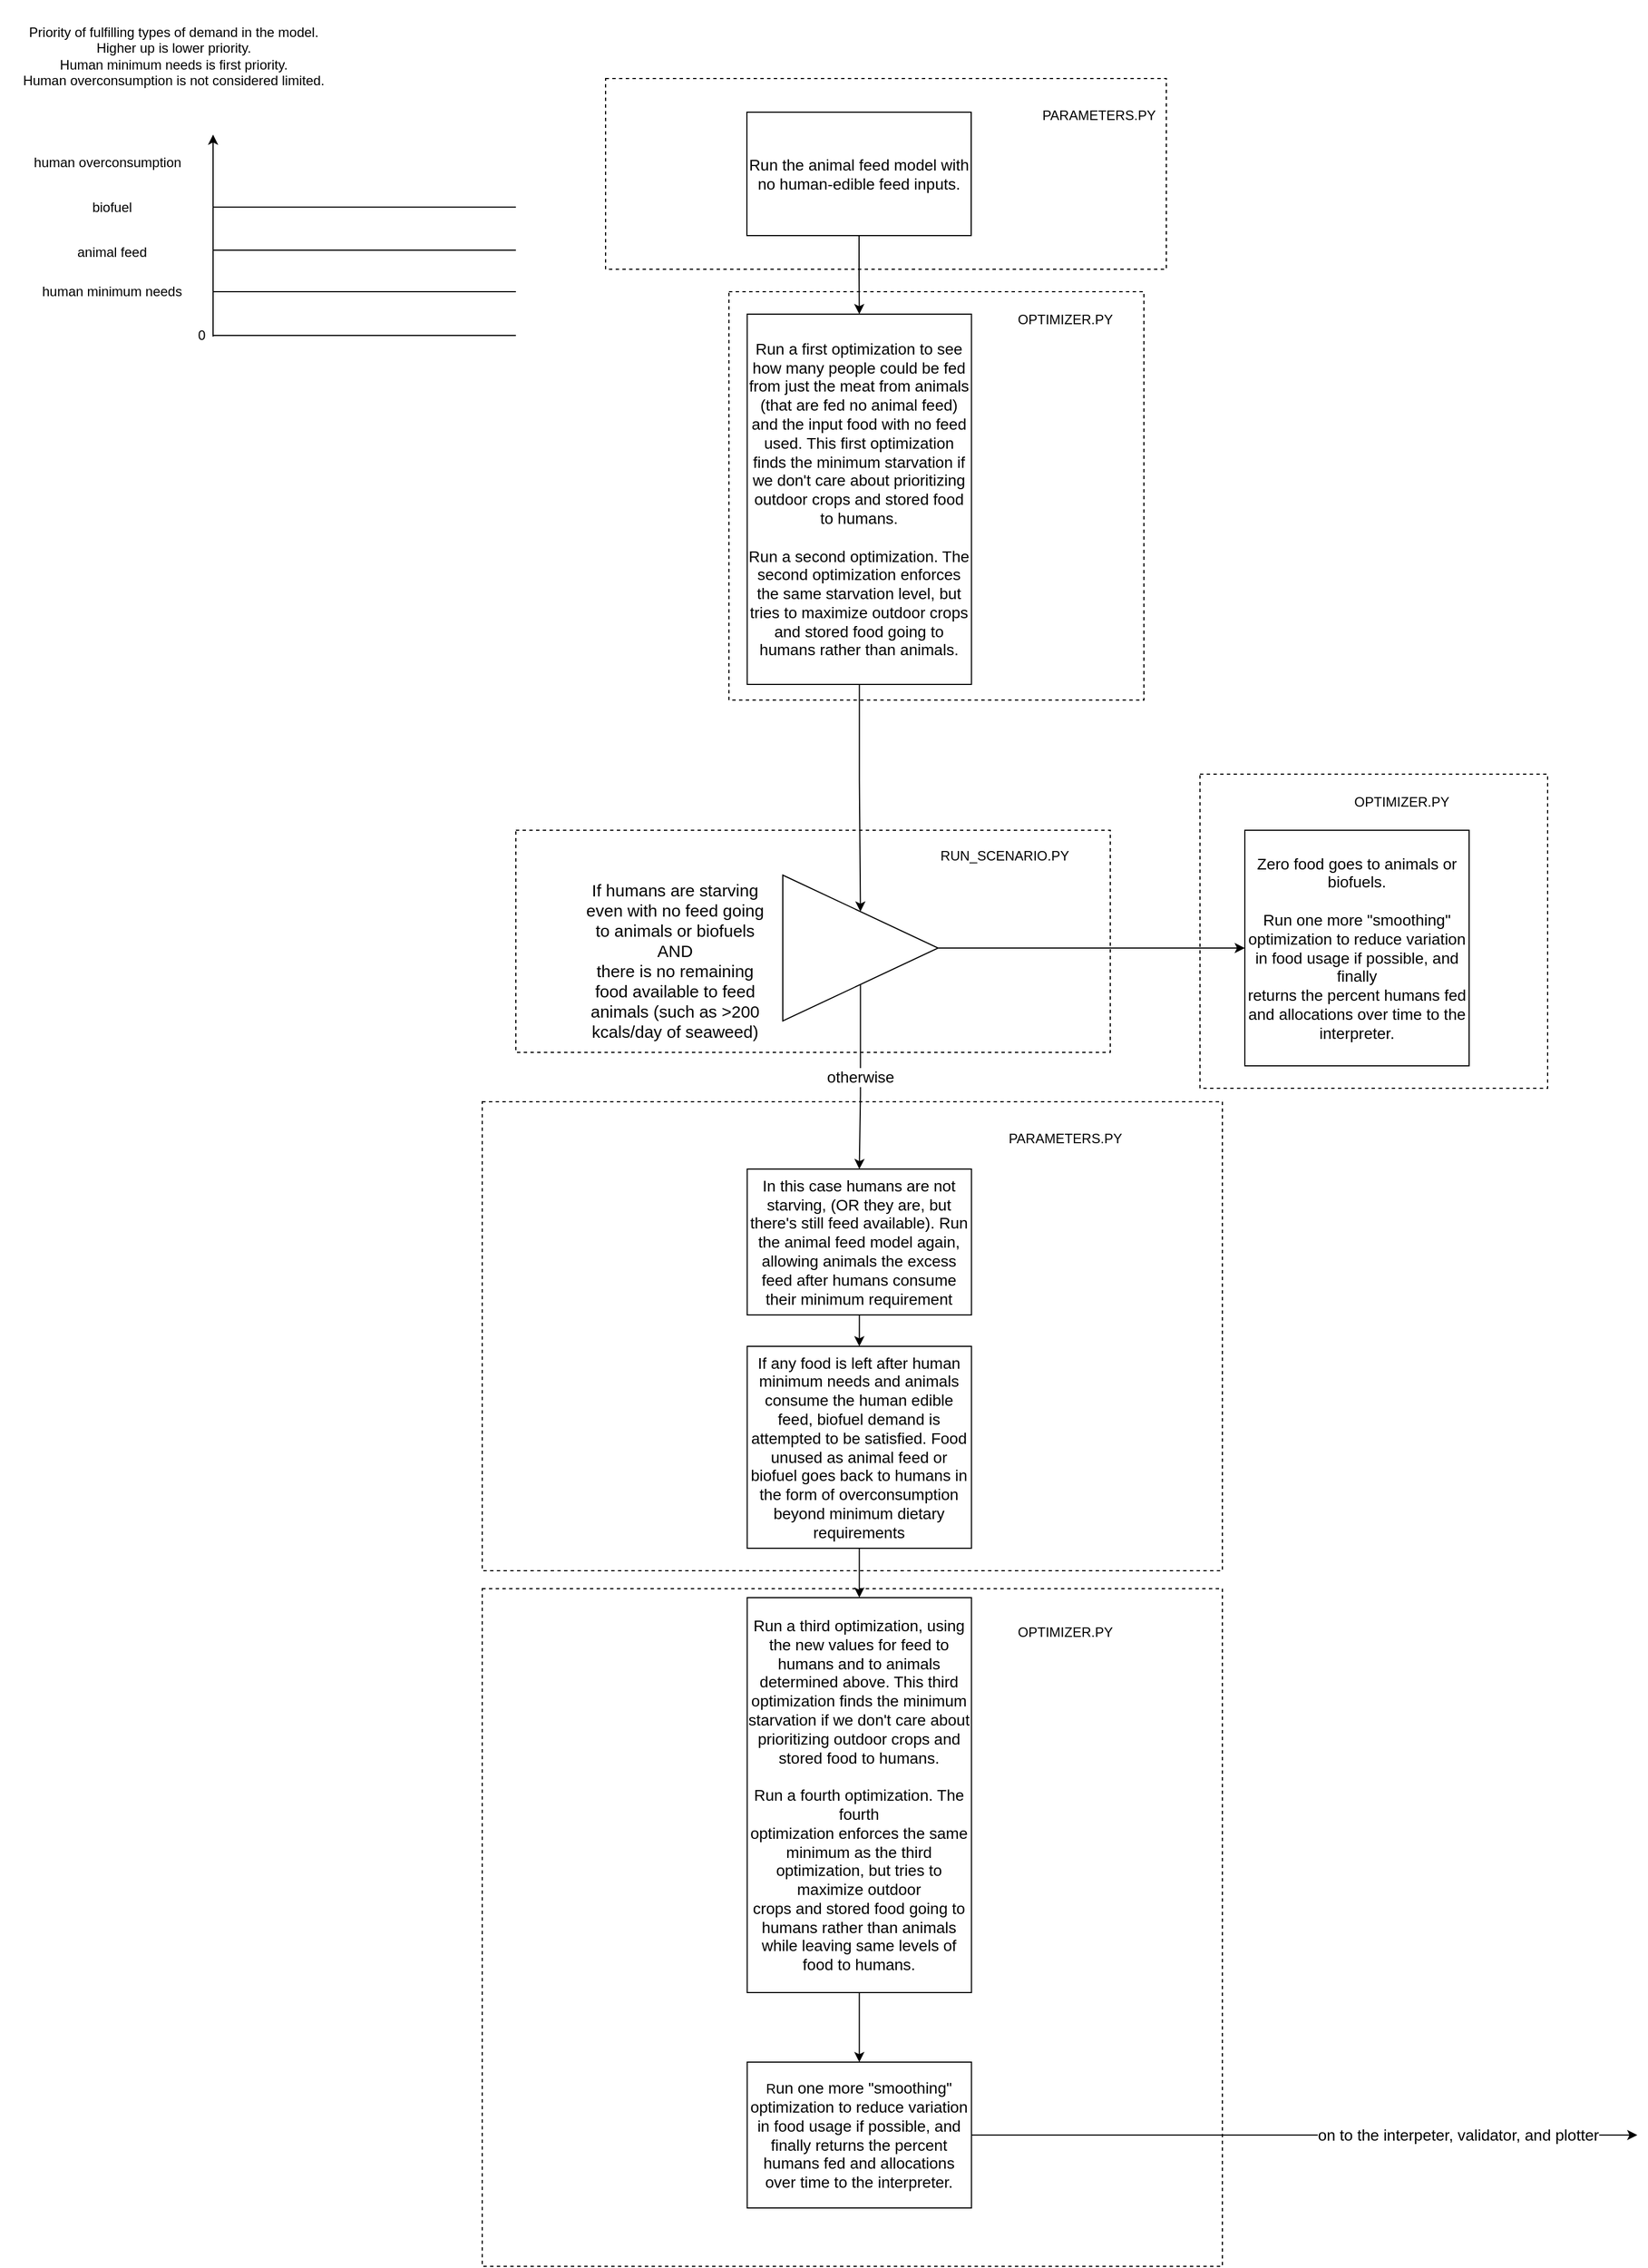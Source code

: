 <mxfile version="22.1.1" type="github">
  <diagram name="Page-1" id="jVV0RAuZTFDPRcbFIyok">
    <mxGraphModel dx="1021" dy="537" grid="1" gridSize="10" guides="1" tooltips="1" connect="1" arrows="1" fold="1" page="1" pageScale="1" pageWidth="1654" pageHeight="2336" math="0" shadow="0">
      <root>
        <mxCell id="0" />
        <mxCell id="1" parent="0" />
        <mxCell id="iWHlyYUsSo8P8iGn-lNc-35" value="" style="rounded=0;whiteSpace=wrap;html=1;labelBackgroundColor=none;fillColor=none;dashed=1;" vertex="1" parent="1">
          <mxGeometry x="560" y="1242" width="660" height="418" as="geometry" />
        </mxCell>
        <mxCell id="iWHlyYUsSo8P8iGn-lNc-36" value="" style="rounded=0;whiteSpace=wrap;html=1;labelBackgroundColor=none;fillColor=none;dashed=1;" vertex="1" parent="1">
          <mxGeometry x="590" y="1000" width="530" height="198" as="geometry" />
        </mxCell>
        <mxCell id="iWHlyYUsSo8P8iGn-lNc-37" value="" style="rounded=0;whiteSpace=wrap;html=1;labelBackgroundColor=none;fillColor=none;dashed=1;" vertex="1" parent="1">
          <mxGeometry x="560" y="1676" width="660" height="604" as="geometry" />
        </mxCell>
        <mxCell id="iWHlyYUsSo8P8iGn-lNc-43" value="" style="rounded=0;whiteSpace=wrap;html=1;labelBackgroundColor=none;fillColor=none;dashed=1;" vertex="1" parent="1">
          <mxGeometry x="1200" y="950" width="310" height="280" as="geometry" />
        </mxCell>
        <mxCell id="iWHlyYUsSo8P8iGn-lNc-51" value="" style="rounded=0;whiteSpace=wrap;html=1;labelBackgroundColor=none;fillColor=none;dashed=1;" vertex="1" parent="1">
          <mxGeometry x="780" y="520" width="370" height="364" as="geometry" />
        </mxCell>
        <mxCell id="iWHlyYUsSo8P8iGn-lNc-2" style="edgeStyle=orthogonalEdgeStyle;rounded=0;orthogonalLoop=1;jettySize=auto;html=1;" edge="1" parent="1" source="iWHlyYUsSo8P8iGn-lNc-1">
          <mxGeometry relative="1" as="geometry">
            <mxPoint x="1240" y="1105" as="targetPoint" />
          </mxGeometry>
        </mxCell>
        <mxCell id="iWHlyYUsSo8P8iGn-lNc-3" value="&lt;font style=&quot;font-size: 14px;&quot;&gt;otherwise&lt;/font&gt;" style="edgeStyle=orthogonalEdgeStyle;rounded=0;orthogonalLoop=1;jettySize=auto;html=1;entryX=0.5;entryY=0;entryDx=0;entryDy=0;" edge="1" parent="1" source="iWHlyYUsSo8P8iGn-lNc-1" target="iWHlyYUsSo8P8iGn-lNc-5">
          <mxGeometry relative="1" as="geometry">
            <mxPoint x="896.25" y="1436.4" as="targetPoint" />
          </mxGeometry>
        </mxCell>
        <mxCell id="iWHlyYUsSo8P8iGn-lNc-1" value="" style="triangle;whiteSpace=wrap;html=1;" vertex="1" parent="1">
          <mxGeometry x="828" y="1040" width="138.5" height="130" as="geometry" />
        </mxCell>
        <mxCell id="iWHlyYUsSo8P8iGn-lNc-4" value="&lt;font style=&quot;font-size: 14px;&quot;&gt;Zero food goes to animals or biofuels.&lt;br&gt;&lt;br&gt;&lt;/font&gt;&lt;font style=&quot;font-size: 14px;&quot;&gt;Run one more &quot;smoothing&quot; &lt;br&gt;optimization to reduce variation in food usage if possible, and finally &lt;br&gt;returns the percent humans fed and allocations over time to the &lt;br&gt;interpreter.&lt;/font&gt;" style="rounded=0;whiteSpace=wrap;html=1;" vertex="1" parent="1">
          <mxGeometry x="1240" y="1000" width="200" height="210" as="geometry" />
        </mxCell>
        <mxCell id="iWHlyYUsSo8P8iGn-lNc-7" value="" style="edgeStyle=orthogonalEdgeStyle;rounded=0;orthogonalLoop=1;jettySize=auto;html=1;entryX=0.5;entryY=0;entryDx=0;entryDy=0;exitX=0.5;exitY=1;exitDx=0;exitDy=0;" edge="1" parent="1" source="iWHlyYUsSo8P8iGn-lNc-29" target="iWHlyYUsSo8P8iGn-lNc-14">
          <mxGeometry x="0.073" y="254" relative="1" as="geometry">
            <mxPoint x="890" y="1580" as="sourcePoint" />
            <mxPoint x="896.5" y="1700" as="targetPoint" />
            <Array as="points" />
            <mxPoint as="offset" />
          </mxGeometry>
        </mxCell>
        <mxCell id="iWHlyYUsSo8P8iGn-lNc-30" style="edgeStyle=orthogonalEdgeStyle;rounded=0;orthogonalLoop=1;jettySize=auto;html=1;entryX=0.5;entryY=0;entryDx=0;entryDy=0;" edge="1" parent="1" source="iWHlyYUsSo8P8iGn-lNc-5" target="iWHlyYUsSo8P8iGn-lNc-29">
          <mxGeometry relative="1" as="geometry" />
        </mxCell>
        <mxCell id="iWHlyYUsSo8P8iGn-lNc-5" value="&lt;font style=&quot;font-size: 14px;&quot;&gt;In this case humans are not starving, (OR they are, but there&#39;s still feed available). Run the animal feed model again, allowing animals the excess feed after humans consume their minimum requirement&lt;/font&gt;" style="rounded=0;whiteSpace=wrap;html=1;" vertex="1" parent="1">
          <mxGeometry x="796.25" y="1302" width="200" height="130" as="geometry" />
        </mxCell>
        <mxCell id="iWHlyYUsSo8P8iGn-lNc-13" style="edgeStyle=orthogonalEdgeStyle;rounded=0;orthogonalLoop=1;jettySize=auto;html=1;" edge="1" parent="1" source="iWHlyYUsSo8P8iGn-lNc-12" target="iWHlyYUsSo8P8iGn-lNc-1">
          <mxGeometry relative="1" as="geometry" />
        </mxCell>
        <mxCell id="iWHlyYUsSo8P8iGn-lNc-12" value="&lt;font style=&quot;font-size: 14px;&quot;&gt;Run a first optimization to see how many people could be fed from just the meat from animals (that are fed no animal feed) and the input food with no feed used. This first optimization finds the minimum starvation if we don&#39;t care about prioritizing outdoor crops and stored food to humans. &lt;br&gt;&lt;br&gt;Run a second optimization. The second optimization enforces the same starvation level, but tries to maximize outdoor crops and stored food going to humans rather than animals.&lt;/font&gt;" style="rounded=0;whiteSpace=wrap;html=1;" vertex="1" parent="1">
          <mxGeometry x="796.25" y="540" width="200" height="330" as="geometry" />
        </mxCell>
        <mxCell id="iWHlyYUsSo8P8iGn-lNc-19" style="edgeStyle=orthogonalEdgeStyle;rounded=0;orthogonalLoop=1;jettySize=auto;html=1;" edge="1" parent="1" source="iWHlyYUsSo8P8iGn-lNc-14" target="iWHlyYUsSo8P8iGn-lNc-18">
          <mxGeometry relative="1" as="geometry" />
        </mxCell>
        <mxCell id="iWHlyYUsSo8P8iGn-lNc-14" value="&lt;font style=&quot;font-size: 14px;&quot;&gt;Run a third optimization, using the new values for feed to humans and to animals determined above&lt;/font&gt;&lt;font style=&quot;font-size: 14px;&quot;&gt;. This third&lt;br&gt; optimization finds the minimum starvation if we don&#39;t care about &lt;br&gt;prioritizing outdoor crops and stored food to humans. &lt;br&gt;&lt;br&gt;Run a fourth optimization. The fourth &lt;br&gt;optimization enforces the same minimum as the third optimization, but tries to maximize outdoor &lt;br&gt;crops and stored food going to humans rather than animals while leaving same levels of food to humans.&lt;br&gt;&lt;/font&gt;" style="rounded=0;whiteSpace=wrap;html=1;" vertex="1" parent="1">
          <mxGeometry x="796.25" y="1684" width="200" height="352" as="geometry" />
        </mxCell>
        <mxCell id="iWHlyYUsSo8P8iGn-lNc-16" style="edgeStyle=orthogonalEdgeStyle;rounded=0;orthogonalLoop=1;jettySize=auto;html=1;entryX=0.5;entryY=0;entryDx=0;entryDy=0;" edge="1" parent="1" source="iWHlyYUsSo8P8iGn-lNc-15" target="iWHlyYUsSo8P8iGn-lNc-12">
          <mxGeometry relative="1" as="geometry" />
        </mxCell>
        <mxCell id="iWHlyYUsSo8P8iGn-lNc-15" value="&lt;font style=&quot;font-size: 14px;&quot;&gt;Run the animal feed model with no human-edible feed inputs.&lt;br&gt;&lt;/font&gt;" style="rounded=0;whiteSpace=wrap;html=1;" vertex="1" parent="1">
          <mxGeometry x="796" y="360" width="200" height="110" as="geometry" />
        </mxCell>
        <mxCell id="iWHlyYUsSo8P8iGn-lNc-33" value="" style="edgeStyle=orthogonalEdgeStyle;rounded=0;orthogonalLoop=1;jettySize=auto;html=1;" edge="1" parent="1" source="iWHlyYUsSo8P8iGn-lNc-18">
          <mxGeometry x="1" y="-12" relative="1" as="geometry">
            <mxPoint x="1590" y="2163" as="targetPoint" />
            <mxPoint x="10" y="-5" as="offset" />
          </mxGeometry>
        </mxCell>
        <mxCell id="iWHlyYUsSo8P8iGn-lNc-34" value="&lt;font style=&quot;font-size: 14px;&quot;&gt;on to the interpeter, validator, and plotter&lt;/font&gt;" style="edgeLabel;html=1;align=center;verticalAlign=middle;resizable=0;points=[];" vertex="1" connectable="0" parent="iWHlyYUsSo8P8iGn-lNc-33">
          <mxGeometry x="-0.026" y="-1" relative="1" as="geometry">
            <mxPoint x="144" y="-1" as="offset" />
          </mxGeometry>
        </mxCell>
        <mxCell id="iWHlyYUsSo8P8iGn-lNc-18" value="R&lt;font style=&quot;font-size: 14px;&quot;&gt;un one more &quot;smoothing&quot; optimization to reduce variation in food usage if possible, and finally returns the percent humans fed and allocations over time to the interpreter.&lt;br&gt;&lt;/font&gt;" style="rounded=0;whiteSpace=wrap;html=1;" vertex="1" parent="1">
          <mxGeometry x="796.25" y="2098" width="200" height="130" as="geometry" />
        </mxCell>
        <mxCell id="iWHlyYUsSo8P8iGn-lNc-20" value="&lt;font style=&quot;font-size: 15px;&quot;&gt;If humans are starving even with no feed going to animals or biofuels&lt;br&gt;AND&lt;br&gt; there is no remaining food available to feed animals (such as &amp;gt;200 kcals/day of seaweed)&lt;br&gt;&lt;/font&gt;" style="text;whiteSpace=wrap;html=1;align=center;" vertex="1" parent="1">
          <mxGeometry x="648" y="1038" width="168" height="100" as="geometry" />
        </mxCell>
        <mxCell id="iWHlyYUsSo8P8iGn-lNc-29" value="&lt;font style=&quot;font-size: 14px;&quot;&gt;If any food is left after human minimum needs and animals consume the human edible feed, biofuel demand is attempted to be satisfied.&lt;/font&gt;&lt;font style=&quot;font-size: 14px;&quot;&gt; Food unused as animal feed or biofuel goes back to humans in the form of overconsumption beyond minimum dietary requirements&lt;/font&gt;" style="rounded=0;whiteSpace=wrap;html=1;" vertex="1" parent="1">
          <mxGeometry x="796.25" y="1460" width="200" height="180" as="geometry" />
        </mxCell>
        <mxCell id="iWHlyYUsSo8P8iGn-lNc-39" value="OPTIMIZER.PY" style="text;html=1;strokeColor=none;fillColor=none;align=center;verticalAlign=middle;whiteSpace=wrap;rounded=0;" vertex="1" parent="1">
          <mxGeometry x="1050" y="1700" width="60" height="30" as="geometry" />
        </mxCell>
        <mxCell id="iWHlyYUsSo8P8iGn-lNc-41" value="PARAMETERS.PY" style="text;html=1;strokeColor=none;fillColor=none;align=center;verticalAlign=middle;whiteSpace=wrap;rounded=0;" vertex="1" parent="1">
          <mxGeometry x="1050" y="1260" width="60" height="30" as="geometry" />
        </mxCell>
        <mxCell id="iWHlyYUsSo8P8iGn-lNc-42" value="RUN_SCENARIO.PY" style="text;html=1;strokeColor=none;fillColor=none;align=center;verticalAlign=middle;whiteSpace=wrap;rounded=0;" vertex="1" parent="1">
          <mxGeometry x="996" y="1008" width="60" height="30" as="geometry" />
        </mxCell>
        <mxCell id="iWHlyYUsSo8P8iGn-lNc-44" value="OPTIMIZER.PY" style="text;html=1;strokeColor=none;fillColor=none;align=center;verticalAlign=middle;whiteSpace=wrap;rounded=0;" vertex="1" parent="1">
          <mxGeometry x="1350" y="960" width="60" height="30" as="geometry" />
        </mxCell>
        <mxCell id="iWHlyYUsSo8P8iGn-lNc-49" value="" style="rounded=0;whiteSpace=wrap;html=1;labelBackgroundColor=none;fillColor=none;dashed=1;" vertex="1" parent="1">
          <mxGeometry x="670" y="330" width="500" height="170" as="geometry" />
        </mxCell>
        <mxCell id="iWHlyYUsSo8P8iGn-lNc-50" value="PARAMETERS.PY" style="text;html=1;strokeColor=none;fillColor=none;align=center;verticalAlign=middle;whiteSpace=wrap;rounded=0;" vertex="1" parent="1">
          <mxGeometry x="1080" y="348" width="60" height="30" as="geometry" />
        </mxCell>
        <mxCell id="iWHlyYUsSo8P8iGn-lNc-52" value="OPTIMIZER.PY" style="text;html=1;strokeColor=none;fillColor=none;align=center;verticalAlign=middle;whiteSpace=wrap;rounded=0;" vertex="1" parent="1">
          <mxGeometry x="1050" y="530" width="60" height="30" as="geometry" />
        </mxCell>
        <mxCell id="iWHlyYUsSo8P8iGn-lNc-53" value="" style="endArrow=classic;html=1;rounded=0;" edge="1" parent="1">
          <mxGeometry width="50" height="50" relative="1" as="geometry">
            <mxPoint x="320" y="560" as="sourcePoint" />
            <mxPoint x="320" y="380" as="targetPoint" />
          </mxGeometry>
        </mxCell>
        <mxCell id="iWHlyYUsSo8P8iGn-lNc-56" value="" style="endArrow=none;html=1;rounded=0;" edge="1" parent="1">
          <mxGeometry width="50" height="50" relative="1" as="geometry">
            <mxPoint x="320" y="520" as="sourcePoint" />
            <mxPoint x="590" y="520" as="targetPoint" />
          </mxGeometry>
        </mxCell>
        <mxCell id="iWHlyYUsSo8P8iGn-lNc-57" value="" style="endArrow=none;html=1;rounded=0;" edge="1" parent="1">
          <mxGeometry width="50" height="50" relative="1" as="geometry">
            <mxPoint x="320" y="483" as="sourcePoint" />
            <mxPoint x="590" y="483" as="targetPoint" />
          </mxGeometry>
        </mxCell>
        <mxCell id="iWHlyYUsSo8P8iGn-lNc-58" value="human minimum needs" style="text;html=1;strokeColor=none;fillColor=none;align=center;verticalAlign=middle;whiteSpace=wrap;rounded=0;" vertex="1" parent="1">
          <mxGeometry x="142" y="505" width="176" height="30" as="geometry" />
        </mxCell>
        <mxCell id="iWHlyYUsSo8P8iGn-lNc-59" value="animal feed" style="text;html=1;strokeColor=none;fillColor=none;align=center;verticalAlign=middle;whiteSpace=wrap;rounded=0;" vertex="1" parent="1">
          <mxGeometry x="185" y="470" width="90" height="30" as="geometry" />
        </mxCell>
        <mxCell id="iWHlyYUsSo8P8iGn-lNc-60" value="biofuel" style="text;html=1;strokeColor=none;fillColor=none;align=center;verticalAlign=middle;whiteSpace=wrap;rounded=0;" vertex="1" parent="1">
          <mxGeometry x="200" y="430" width="60" height="30" as="geometry" />
        </mxCell>
        <mxCell id="iWHlyYUsSo8P8iGn-lNc-61" value="" style="endArrow=none;html=1;rounded=0;" edge="1" parent="1">
          <mxGeometry width="50" height="50" relative="1" as="geometry">
            <mxPoint x="320" y="444.64" as="sourcePoint" />
            <mxPoint x="590" y="444.64" as="targetPoint" />
          </mxGeometry>
        </mxCell>
        <mxCell id="iWHlyYUsSo8P8iGn-lNc-62" value="human overconsumption" style="text;html=1;strokeColor=none;fillColor=none;align=center;verticalAlign=middle;whiteSpace=wrap;rounded=0;" vertex="1" parent="1">
          <mxGeometry x="146" y="390" width="160" height="30" as="geometry" />
        </mxCell>
        <mxCell id="iWHlyYUsSo8P8iGn-lNc-63" value="" style="endArrow=none;html=1;rounded=0;" edge="1" parent="1">
          <mxGeometry width="50" height="50" relative="1" as="geometry">
            <mxPoint x="320" y="559" as="sourcePoint" />
            <mxPoint x="590" y="559" as="targetPoint" />
          </mxGeometry>
        </mxCell>
        <mxCell id="iWHlyYUsSo8P8iGn-lNc-64" value="0" style="text;html=1;strokeColor=none;fillColor=none;align=center;verticalAlign=middle;whiteSpace=wrap;rounded=0;" vertex="1" parent="1">
          <mxGeometry x="260" y="544" width="100" height="30" as="geometry" />
        </mxCell>
        <mxCell id="iWHlyYUsSo8P8iGn-lNc-65" value="Priority of fulfilling types of demand in the model.&lt;br&gt;Higher up is lower priority.&lt;br&gt;Human minimum needs is first priority.&lt;br&gt;Human overconsumption is not considered limited." style="text;html=1;strokeColor=none;fillColor=none;align=center;verticalAlign=middle;whiteSpace=wrap;rounded=0;" vertex="1" parent="1">
          <mxGeometry x="130" y="260" width="310" height="100" as="geometry" />
        </mxCell>
      </root>
    </mxGraphModel>
  </diagram>
</mxfile>
